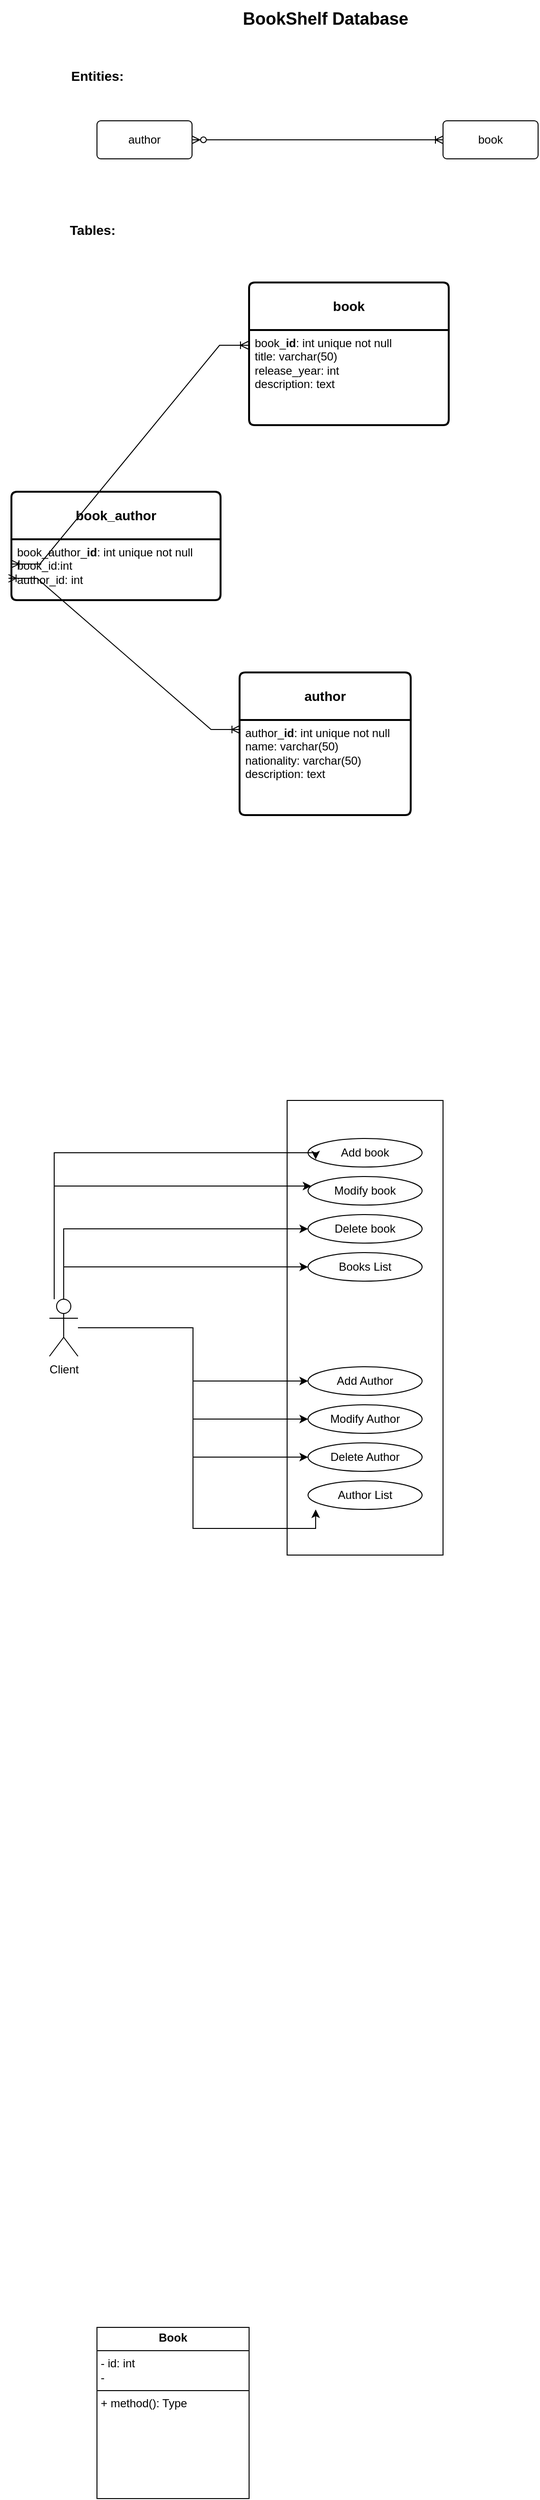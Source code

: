 <mxfile version="27.0.8">
  <diagram name="Pagina-1" id="yYiLR-hzoJv7Sfnbx2IH">
    <mxGraphModel dx="1098" dy="1753" grid="1" gridSize="10" guides="1" tooltips="1" connect="1" arrows="1" fold="1" page="1" pageScale="1" pageWidth="827" pageHeight="1169" math="0" shadow="0">
      <root>
        <mxCell id="0" />
        <mxCell id="1" parent="0" />
        <mxCell id="SbDSmEXnw8iNwZFa8Iro-3" value="&lt;span style=&quot;color: rgba(0, 0, 0, 0); font-family: monospace; font-size: 0px; text-align: start; text-wrap-mode: nowrap;&quot;&gt;%3CmxGraphModel%3E%3Croot%3E%3CmxCell%20id%3D%220%22%2F%3E%3CmxCell%20id%3D%221%22%20parent%3D%220%22%2F%3E%3CmxCell%20id%3D%222%22%20value%3D%22%22%20style%3D%22ellipse%3BwhiteSpace%3Dwrap%3Bhtml%3D1%3B%22%20vertex%3D%221%22%20parent%3D%221%22%3E%3CmxGeometry%20x%3D%22332%22%20y%3D%22130%22%20width%3D%22120%22%20height%3D%2230%22%20as%3D%22geometry%22%2F%3E%3C%2FmxCell%3E%3C%2Froot%3E%3C%2FmxGraphModel%3E&lt;/span&gt;" style="rounded=0;whiteSpace=wrap;html=1;" vertex="1" parent="1">
          <mxGeometry x="310" y="50" width="164" height="478" as="geometry" />
        </mxCell>
        <mxCell id="SbDSmEXnw8iNwZFa8Iro-4" value="Add book" style="ellipse;whiteSpace=wrap;html=1;" vertex="1" parent="1">
          <mxGeometry x="332" y="90" width="120" height="30" as="geometry" />
        </mxCell>
        <mxCell id="SbDSmEXnw8iNwZFa8Iro-5" value="Modify book" style="ellipse;whiteSpace=wrap;html=1;" vertex="1" parent="1">
          <mxGeometry x="332" y="130" width="120" height="30" as="geometry" />
        </mxCell>
        <mxCell id="SbDSmEXnw8iNwZFa8Iro-7" value="Delete book" style="ellipse;whiteSpace=wrap;html=1;" vertex="1" parent="1">
          <mxGeometry x="332" y="170" width="120" height="30" as="geometry" />
        </mxCell>
        <mxCell id="SbDSmEXnw8iNwZFa8Iro-8" value="Books List" style="ellipse;whiteSpace=wrap;html=1;" vertex="1" parent="1">
          <mxGeometry x="332" y="210" width="120" height="30" as="geometry" />
        </mxCell>
        <mxCell id="SbDSmEXnw8iNwZFa8Iro-9" value="Modify Author" style="ellipse;whiteSpace=wrap;html=1;" vertex="1" parent="1">
          <mxGeometry x="332" y="370" width="120" height="30" as="geometry" />
        </mxCell>
        <mxCell id="SbDSmEXnw8iNwZFa8Iro-10" value="Add Author" style="ellipse;whiteSpace=wrap;html=1;" vertex="1" parent="1">
          <mxGeometry x="332" y="330" width="120" height="30" as="geometry" />
        </mxCell>
        <mxCell id="SbDSmEXnw8iNwZFa8Iro-11" value="Delete Author" style="ellipse;whiteSpace=wrap;html=1;" vertex="1" parent="1">
          <mxGeometry x="332" y="410" width="120" height="30" as="geometry" />
        </mxCell>
        <mxCell id="SbDSmEXnw8iNwZFa8Iro-12" value="Author List" style="ellipse;whiteSpace=wrap;html=1;" vertex="1" parent="1">
          <mxGeometry x="332" y="450" width="120" height="30" as="geometry" />
        </mxCell>
        <mxCell id="SbDSmEXnw8iNwZFa8Iro-14" value="" style="edgeStyle=orthogonalEdgeStyle;rounded=0;orthogonalLoop=1;jettySize=auto;html=1;" edge="1" parent="1" source="SbDSmEXnw8iNwZFa8Iro-13" target="SbDSmEXnw8iNwZFa8Iro-5">
          <mxGeometry relative="1" as="geometry">
            <Array as="points">
              <mxPoint x="65" y="140" />
            </Array>
          </mxGeometry>
        </mxCell>
        <mxCell id="SbDSmEXnw8iNwZFa8Iro-17" style="edgeStyle=orthogonalEdgeStyle;rounded=0;orthogonalLoop=1;jettySize=auto;html=1;entryX=0;entryY=0.5;entryDx=0;entryDy=0;" edge="1" parent="1" source="SbDSmEXnw8iNwZFa8Iro-13" target="SbDSmEXnw8iNwZFa8Iro-8">
          <mxGeometry relative="1" as="geometry">
            <Array as="points">
              <mxPoint x="180" y="225" />
              <mxPoint x="180" y="225" />
            </Array>
          </mxGeometry>
        </mxCell>
        <mxCell id="SbDSmEXnw8iNwZFa8Iro-19" style="edgeStyle=orthogonalEdgeStyle;rounded=0;orthogonalLoop=1;jettySize=auto;html=1;entryX=0;entryY=0.5;entryDx=0;entryDy=0;" edge="1" parent="1" source="SbDSmEXnw8iNwZFa8Iro-13" target="SbDSmEXnw8iNwZFa8Iro-7">
          <mxGeometry relative="1" as="geometry">
            <Array as="points">
              <mxPoint x="75" y="185" />
            </Array>
          </mxGeometry>
        </mxCell>
        <mxCell id="SbDSmEXnw8iNwZFa8Iro-22" style="edgeStyle=orthogonalEdgeStyle;rounded=0;orthogonalLoop=1;jettySize=auto;html=1;entryX=0;entryY=0.5;entryDx=0;entryDy=0;" edge="1" parent="1" source="SbDSmEXnw8iNwZFa8Iro-13" target="SbDSmEXnw8iNwZFa8Iro-11">
          <mxGeometry relative="1" as="geometry" />
        </mxCell>
        <mxCell id="SbDSmEXnw8iNwZFa8Iro-23" style="edgeStyle=orthogonalEdgeStyle;rounded=0;orthogonalLoop=1;jettySize=auto;html=1;entryX=0;entryY=0.5;entryDx=0;entryDy=0;" edge="1" parent="1" source="SbDSmEXnw8iNwZFa8Iro-13" target="SbDSmEXnw8iNwZFa8Iro-9">
          <mxGeometry relative="1" as="geometry" />
        </mxCell>
        <mxCell id="SbDSmEXnw8iNwZFa8Iro-24" style="edgeStyle=orthogonalEdgeStyle;rounded=0;orthogonalLoop=1;jettySize=auto;html=1;entryX=0;entryY=0.5;entryDx=0;entryDy=0;" edge="1" parent="1" source="SbDSmEXnw8iNwZFa8Iro-13" target="SbDSmEXnw8iNwZFa8Iro-10">
          <mxGeometry relative="1" as="geometry" />
        </mxCell>
        <mxCell id="SbDSmEXnw8iNwZFa8Iro-13" value="Client" style="shape=umlActor;verticalLabelPosition=bottom;verticalAlign=top;html=1;outlineConnect=0;" vertex="1" parent="1">
          <mxGeometry x="60" y="259" width="30" height="60" as="geometry" />
        </mxCell>
        <mxCell id="SbDSmEXnw8iNwZFa8Iro-15" style="edgeStyle=orthogonalEdgeStyle;rounded=0;orthogonalLoop=1;jettySize=auto;html=1;entryX=0.067;entryY=0.733;entryDx=0;entryDy=0;entryPerimeter=0;" edge="1" parent="1" source="SbDSmEXnw8iNwZFa8Iro-13" target="SbDSmEXnw8iNwZFa8Iro-4">
          <mxGeometry relative="1" as="geometry">
            <Array as="points">
              <mxPoint x="65" y="105" />
              <mxPoint x="340" y="105" />
            </Array>
          </mxGeometry>
        </mxCell>
        <mxCell id="SbDSmEXnw8iNwZFa8Iro-21" style="edgeStyle=orthogonalEdgeStyle;rounded=0;orthogonalLoop=1;jettySize=auto;html=1;entryX=0.067;entryY=1;entryDx=0;entryDy=0;entryPerimeter=0;" edge="1" parent="1" source="SbDSmEXnw8iNwZFa8Iro-13" target="SbDSmEXnw8iNwZFa8Iro-12">
          <mxGeometry relative="1" as="geometry" />
        </mxCell>
        <mxCell id="SbDSmEXnw8iNwZFa8Iro-26" value="&lt;p style=&quot;margin:0px;margin-top:4px;text-align:center;&quot;&gt;&lt;b&gt;Book&lt;/b&gt;&lt;/p&gt;&lt;hr size=&quot;1&quot; style=&quot;border-style:solid;&quot;&gt;&lt;p style=&quot;margin:0px;margin-left:4px;&quot;&gt;- id: int&lt;/p&gt;&lt;p style=&quot;margin:0px;margin-left:4px;&quot;&gt;-&amp;nbsp;&lt;/p&gt;&lt;hr size=&quot;1&quot; style=&quot;border-style:solid;&quot;&gt;&lt;p style=&quot;margin:0px;margin-left:4px;&quot;&gt;+ method(): Type&lt;/p&gt;&lt;p style=&quot;margin:0px;margin-left:4px;&quot;&gt;&lt;br&gt;&lt;/p&gt;&lt;p style=&quot;margin:0px;margin-left:4px;&quot;&gt;&lt;br&gt;&lt;/p&gt;" style="verticalAlign=top;align=left;overflow=fill;html=1;whiteSpace=wrap;" vertex="1" parent="1">
          <mxGeometry x="110" y="1340" width="160" height="180" as="geometry" />
        </mxCell>
        <mxCell id="SbDSmEXnw8iNwZFa8Iro-27" value="book" style="rounded=1;arcSize=10;whiteSpace=wrap;html=1;align=center;" vertex="1" parent="1">
          <mxGeometry x="474" y="-980" width="100" height="40" as="geometry" />
        </mxCell>
        <mxCell id="SbDSmEXnw8iNwZFa8Iro-28" value="author" style="rounded=1;arcSize=10;whiteSpace=wrap;html=1;align=center;" vertex="1" parent="1">
          <mxGeometry x="110" y="-980" width="100" height="40" as="geometry" />
        </mxCell>
        <mxCell id="SbDSmEXnw8iNwZFa8Iro-29" value="" style="edgeStyle=entityRelationEdgeStyle;fontSize=12;html=1;endArrow=ERoneToMany;startArrow=ERzeroToMany;rounded=0;exitX=1;exitY=0.5;exitDx=0;exitDy=0;entryX=0;entryY=0.5;entryDx=0;entryDy=0;" edge="1" parent="1" source="SbDSmEXnw8iNwZFa8Iro-28" target="SbDSmEXnw8iNwZFa8Iro-27">
          <mxGeometry width="100" height="100" relative="1" as="geometry">
            <mxPoint x="340" y="-240" as="sourcePoint" />
            <mxPoint x="440" y="-340" as="targetPoint" />
          </mxGeometry>
        </mxCell>
        <mxCell id="SbDSmEXnw8iNwZFa8Iro-30" value="&lt;b&gt;&lt;font style=&quot;font-size: 18px;&quot;&gt;BookShelf Database&lt;/font&gt;&lt;/b&gt;" style="text;html=1;align=center;verticalAlign=middle;resizable=0;points=[];autosize=1;strokeColor=none;fillColor=none;" vertex="1" parent="1">
          <mxGeometry x="250" y="-1107" width="200" height="40" as="geometry" />
        </mxCell>
        <mxCell id="SbDSmEXnw8iNwZFa8Iro-31" value="&lt;b&gt;&lt;font style=&quot;font-size: 14px;&quot;&gt;Entities:&lt;/font&gt;&lt;/b&gt;" style="text;html=1;align=center;verticalAlign=middle;resizable=0;points=[];autosize=1;strokeColor=none;fillColor=none;" vertex="1" parent="1">
          <mxGeometry x="70" y="-1042" width="80" height="30" as="geometry" />
        </mxCell>
        <mxCell id="SbDSmEXnw8iNwZFa8Iro-33" value="&lt;b&gt;&lt;font style=&quot;font-size: 14px;&quot;&gt;Tables:&lt;/font&gt;&lt;/b&gt;" style="text;html=1;align=center;verticalAlign=middle;resizable=0;points=[];autosize=1;strokeColor=none;fillColor=none;" vertex="1" parent="1">
          <mxGeometry x="70" y="-880" width="70" height="30" as="geometry" />
        </mxCell>
        <mxCell id="SbDSmEXnw8iNwZFa8Iro-47" value="&lt;b&gt;book&lt;/b&gt;" style="swimlane;childLayout=stackLayout;horizontal=1;startSize=50;horizontalStack=0;rounded=1;fontSize=14;fontStyle=0;strokeWidth=2;resizeParent=0;resizeLast=1;shadow=0;dashed=0;align=center;arcSize=4;whiteSpace=wrap;html=1;" vertex="1" parent="1">
          <mxGeometry x="270" y="-810" width="210" height="150" as="geometry" />
        </mxCell>
        <mxCell id="SbDSmEXnw8iNwZFa8Iro-48" value="book_&lt;b&gt;id&lt;/b&gt;: int unique not null&lt;div&gt;&lt;div&gt;title: varchar(50)&lt;/div&gt;&lt;div&gt;&lt;span style=&quot;background-color: transparent; color: light-dark(rgb(0, 0, 0), rgb(255, 255, 255));&quot;&gt;release_year: int&lt;/span&gt;&lt;/div&gt;&lt;div&gt;&lt;span style=&quot;background-color: transparent; color: light-dark(rgb(0, 0, 0), rgb(255, 255, 255));&quot;&gt;description: text&lt;/span&gt;&lt;/div&gt;&lt;/div&gt;&lt;div&gt;&lt;br&gt;&lt;/div&gt;" style="align=left;strokeColor=none;fillColor=none;spacingLeft=4;spacingRight=4;fontSize=12;verticalAlign=top;resizable=0;rotatable=0;part=1;html=1;whiteSpace=wrap;" vertex="1" parent="SbDSmEXnw8iNwZFa8Iro-47">
          <mxGeometry y="50" width="210" height="100" as="geometry" />
        </mxCell>
        <mxCell id="SbDSmEXnw8iNwZFa8Iro-49" value="&lt;b&gt;author&lt;/b&gt;" style="swimlane;childLayout=stackLayout;horizontal=1;startSize=50;horizontalStack=0;rounded=1;fontSize=14;fontStyle=0;strokeWidth=2;resizeParent=0;resizeLast=1;shadow=0;dashed=0;align=center;arcSize=4;whiteSpace=wrap;html=1;" vertex="1" parent="1">
          <mxGeometry x="260" y="-400" width="180" height="150" as="geometry" />
        </mxCell>
        <mxCell id="SbDSmEXnw8iNwZFa8Iro-50" value="author_&lt;b&gt;id&lt;/b&gt;: int unique not null&lt;div&gt;name: varchar(50)&lt;/div&gt;&lt;div&gt;nationality: varchar(50)&lt;/div&gt;&lt;div&gt;description: text&lt;/div&gt;&lt;div&gt;&lt;br&gt;&lt;/div&gt;" style="align=left;strokeColor=none;fillColor=none;spacingLeft=4;spacingRight=4;fontSize=12;verticalAlign=top;resizable=0;rotatable=0;part=1;html=1;whiteSpace=wrap;" vertex="1" parent="SbDSmEXnw8iNwZFa8Iro-49">
          <mxGeometry y="50" width="180" height="100" as="geometry" />
        </mxCell>
        <mxCell id="SbDSmEXnw8iNwZFa8Iro-51" value="&lt;b&gt;book_author&lt;/b&gt;" style="swimlane;childLayout=stackLayout;horizontal=1;startSize=50;horizontalStack=0;rounded=1;fontSize=14;fontStyle=0;strokeWidth=2;resizeParent=0;resizeLast=1;shadow=0;dashed=0;align=center;arcSize=4;whiteSpace=wrap;html=1;" vertex="1" parent="1">
          <mxGeometry x="20" y="-590" width="220" height="114" as="geometry" />
        </mxCell>
        <mxCell id="SbDSmEXnw8iNwZFa8Iro-52" value="book_author_&lt;b&gt;id&lt;/b&gt;: int unique not null&lt;div&gt;book_id:int&amp;nbsp;&lt;/div&gt;&lt;div&gt;author_id: int&lt;/div&gt;" style="align=left;strokeColor=none;fillColor=none;spacingLeft=4;spacingRight=4;fontSize=12;verticalAlign=top;resizable=0;rotatable=0;part=1;html=1;whiteSpace=wrap;" vertex="1" parent="SbDSmEXnw8iNwZFa8Iro-51">
          <mxGeometry y="50" width="220" height="64" as="geometry" />
        </mxCell>
        <mxCell id="SbDSmEXnw8iNwZFa8Iro-60" value="" style="edgeStyle=entityRelationEdgeStyle;fontSize=12;html=1;endArrow=ERoneToMany;startArrow=ERoneToMany;rounded=0;entryX=-0.005;entryY=0.16;entryDx=0;entryDy=0;entryPerimeter=0;exitX=0;exitY=0.406;exitDx=0;exitDy=0;exitPerimeter=0;" edge="1" parent="1" source="SbDSmEXnw8iNwZFa8Iro-52" target="SbDSmEXnw8iNwZFa8Iro-48">
          <mxGeometry width="100" height="100" relative="1" as="geometry">
            <mxPoint x="10" y="-680" as="sourcePoint" />
            <mxPoint x="110" y="-780" as="targetPoint" />
          </mxGeometry>
        </mxCell>
        <mxCell id="SbDSmEXnw8iNwZFa8Iro-61" value="" style="edgeStyle=entityRelationEdgeStyle;fontSize=12;html=1;endArrow=ERoneToMany;startArrow=ERoneToMany;rounded=0;exitX=-0.014;exitY=0.641;exitDx=0;exitDy=0;entryX=0;entryY=0.1;entryDx=0;entryDy=0;entryPerimeter=0;exitPerimeter=0;" edge="1" parent="1" source="SbDSmEXnw8iNwZFa8Iro-52" target="SbDSmEXnw8iNwZFa8Iro-50">
          <mxGeometry width="100" height="100" relative="1" as="geometry">
            <mxPoint x="410" y="-700" as="sourcePoint" />
            <mxPoint x="510" y="-800" as="targetPoint" />
          </mxGeometry>
        </mxCell>
      </root>
    </mxGraphModel>
  </diagram>
</mxfile>
